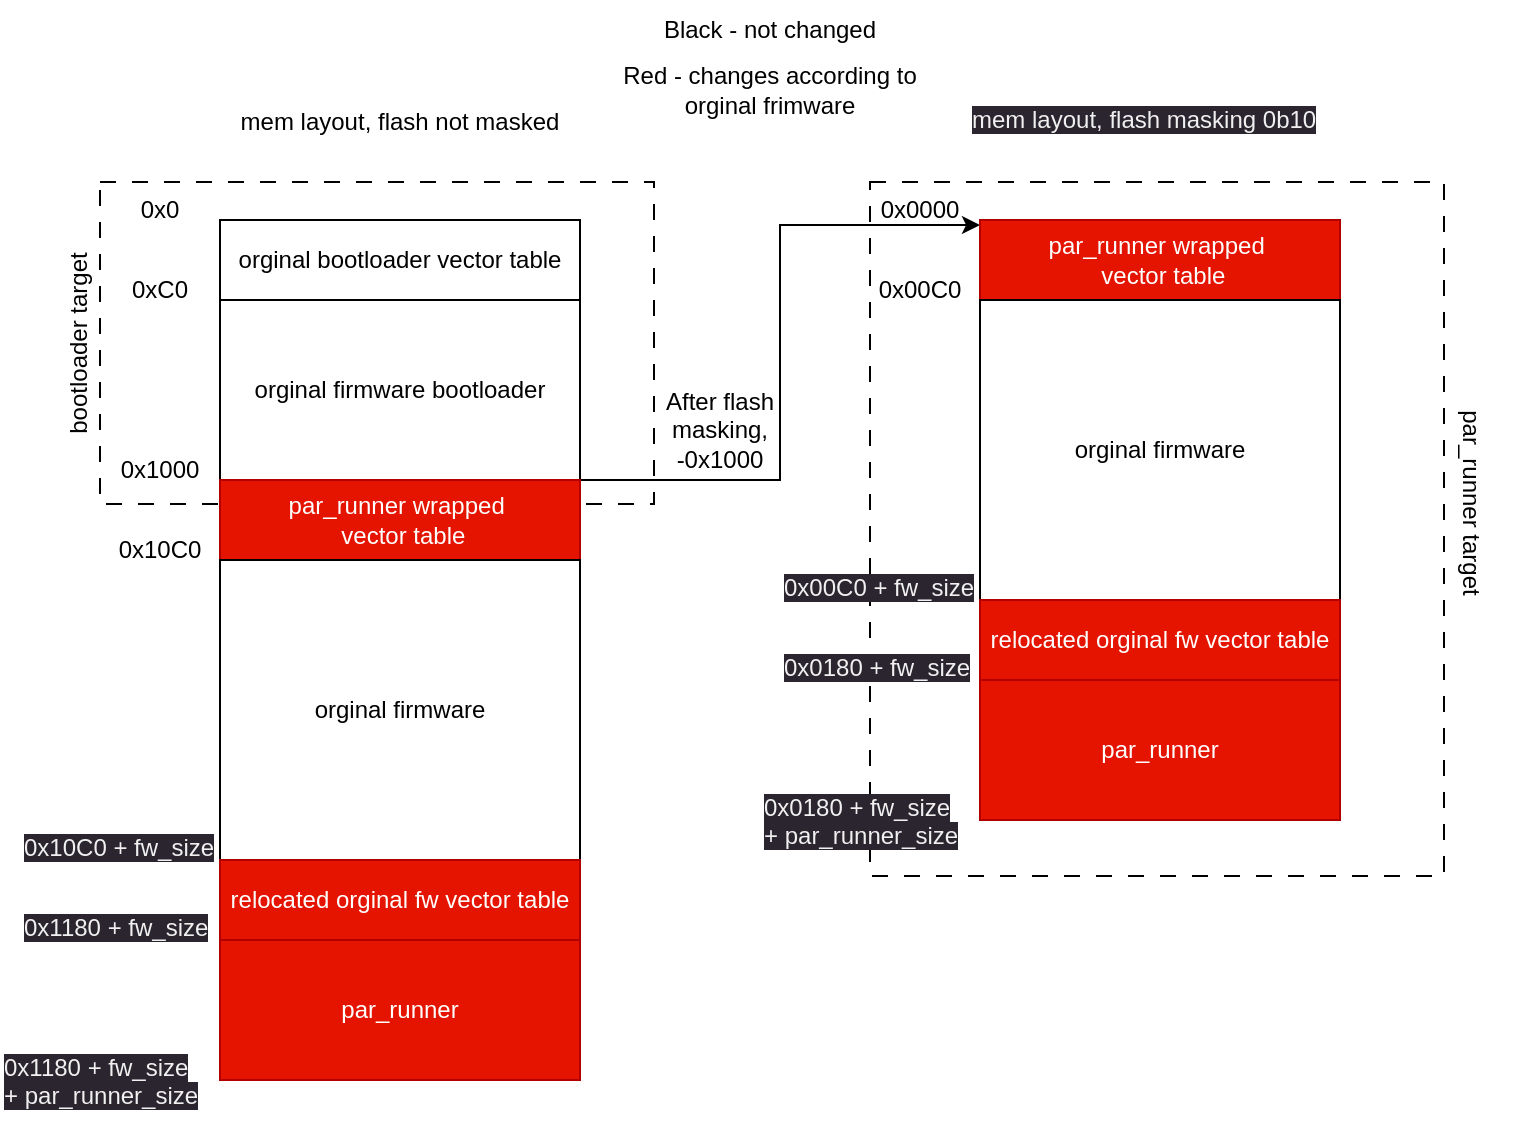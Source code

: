 <mxfile version="21.5.0" type="device">
  <diagram name="Strona-1" id="0Wn9WWDC3cd7H1ACNQZ9">
    <mxGraphModel dx="1050" dy="669" grid="0" gridSize="10" guides="1" tooltips="1" connect="1" arrows="1" fold="1" page="0" pageScale="1" pageWidth="827" pageHeight="1169" math="0" shadow="0">
      <root>
        <mxCell id="0" />
        <mxCell id="1" parent="0" />
        <mxCell id="4CSU_IshvS-7926dkWNg-34" value="" style="rounded=0;whiteSpace=wrap;html=1;dashed=1;dashPattern=8 8;" vertex="1" parent="1">
          <mxGeometry x="665" y="141" width="287" height="347" as="geometry" />
        </mxCell>
        <mxCell id="4CSU_IshvS-7926dkWNg-33" value="" style="rounded=0;whiteSpace=wrap;html=1;dashed=1;dashPattern=8 8;" vertex="1" parent="1">
          <mxGeometry x="280" y="141" width="277" height="161" as="geometry" />
        </mxCell>
        <mxCell id="4CSU_IshvS-7926dkWNg-1" value="orginal bootloader vector table" style="rounded=0;whiteSpace=wrap;html=1;" vertex="1" parent="1">
          <mxGeometry x="340" y="160" width="180" height="40" as="geometry" />
        </mxCell>
        <mxCell id="4CSU_IshvS-7926dkWNg-2" value="orginal firmware bootloader" style="rounded=0;whiteSpace=wrap;html=1;" vertex="1" parent="1">
          <mxGeometry x="340" y="200" width="180" height="90" as="geometry" />
        </mxCell>
        <mxCell id="4CSU_IshvS-7926dkWNg-29" style="edgeStyle=orthogonalEdgeStyle;rounded=0;orthogonalLoop=1;jettySize=auto;html=1;exitX=1;exitY=0;exitDx=0;exitDy=0;entryX=1;entryY=0.75;entryDx=0;entryDy=0;" edge="1" parent="1" source="4CSU_IshvS-7926dkWNg-3" target="4CSU_IshvS-7926dkWNg-24">
          <mxGeometry relative="1" as="geometry">
            <Array as="points">
              <mxPoint x="620" y="290" />
              <mxPoint x="620" y="163" />
            </Array>
          </mxGeometry>
        </mxCell>
        <mxCell id="4CSU_IshvS-7926dkWNg-3" value="&lt;font color=&quot;#ffffff&quot;&gt;par_runner wrapped&amp;nbsp;&lt;br&gt;&amp;nbsp;vector table&lt;/font&gt;" style="rounded=0;whiteSpace=wrap;html=1;fillColor=#e51400;fontColor=#ffffff;strokeColor=#B20000;" vertex="1" parent="1">
          <mxGeometry x="340" y="290" width="180" height="40" as="geometry" />
        </mxCell>
        <mxCell id="4CSU_IshvS-7926dkWNg-4" value="orginal firmware" style="rounded=0;whiteSpace=wrap;html=1;" vertex="1" parent="1">
          <mxGeometry x="340" y="330" width="180" height="150" as="geometry" />
        </mxCell>
        <mxCell id="4CSU_IshvS-7926dkWNg-5" value="relocated orginal fw vector table" style="rounded=0;whiteSpace=wrap;html=1;fillColor=#e51400;fontColor=#ffffff;strokeColor=#B20000;" vertex="1" parent="1">
          <mxGeometry x="340" y="480" width="180" height="40" as="geometry" />
        </mxCell>
        <mxCell id="4CSU_IshvS-7926dkWNg-7" value="par_runner" style="rounded=0;whiteSpace=wrap;html=1;fillColor=#e51400;fontColor=#ffffff;strokeColor=#B20000;" vertex="1" parent="1">
          <mxGeometry x="340" y="520" width="180" height="70" as="geometry" />
        </mxCell>
        <mxCell id="4CSU_IshvS-7926dkWNg-8" value="0x0" style="text;html=1;strokeColor=none;fillColor=none;align=center;verticalAlign=middle;whiteSpace=wrap;rounded=0;" vertex="1" parent="1">
          <mxGeometry x="280" y="140" width="60" height="30" as="geometry" />
        </mxCell>
        <mxCell id="4CSU_IshvS-7926dkWNg-9" value="0xC0" style="text;html=1;strokeColor=none;fillColor=none;align=center;verticalAlign=middle;whiteSpace=wrap;rounded=0;" vertex="1" parent="1">
          <mxGeometry x="280" y="180" width="60" height="30" as="geometry" />
        </mxCell>
        <mxCell id="4CSU_IshvS-7926dkWNg-10" value="0x1000" style="text;html=1;strokeColor=none;fillColor=none;align=center;verticalAlign=middle;whiteSpace=wrap;rounded=0;" vertex="1" parent="1">
          <mxGeometry x="280" y="270" width="60" height="30" as="geometry" />
        </mxCell>
        <mxCell id="4CSU_IshvS-7926dkWNg-11" value="0x10C0" style="text;html=1;strokeColor=none;fillColor=none;align=center;verticalAlign=middle;whiteSpace=wrap;rounded=0;" vertex="1" parent="1">
          <mxGeometry x="280" y="310" width="60" height="30" as="geometry" />
        </mxCell>
        <mxCell id="4CSU_IshvS-7926dkWNg-12" value="&lt;span style=&quot;color: rgb(240, 240, 240); font-family: Helvetica; font-size: 12px; font-style: normal; font-variant-ligatures: normal; font-variant-caps: normal; font-weight: 400; letter-spacing: normal; orphans: 2; text-align: center; text-indent: 0px; text-transform: none; widows: 2; word-spacing: 0px; -webkit-text-stroke-width: 0px; background-color: rgb(42, 37, 47); text-decoration-thickness: initial; text-decoration-style: initial; text-decoration-color: initial; float: none; display: inline !important;&quot;&gt;0x10C0 + fw_size&lt;/span&gt;" style="text;whiteSpace=wrap;html=1;" vertex="1" parent="1">
          <mxGeometry x="240" y="460" width="100" height="40" as="geometry" />
        </mxCell>
        <mxCell id="4CSU_IshvS-7926dkWNg-13" value="&lt;span style=&quot;color: rgb(240, 240, 240); font-family: Helvetica; font-size: 12px; font-style: normal; font-variant-ligatures: normal; font-variant-caps: normal; font-weight: 400; letter-spacing: normal; orphans: 2; text-align: center; text-indent: 0px; text-transform: none; widows: 2; word-spacing: 0px; -webkit-text-stroke-width: 0px; background-color: rgb(42, 37, 47); text-decoration-thickness: initial; text-decoration-style: initial; text-decoration-color: initial; float: none; display: inline !important;&quot;&gt;0x1180 + fw_size&lt;/span&gt;" style="text;whiteSpace=wrap;html=1;" vertex="1" parent="1">
          <mxGeometry x="240" y="500" width="100" height="30" as="geometry" />
        </mxCell>
        <mxCell id="4CSU_IshvS-7926dkWNg-16" value="&lt;span style=&quot;color: rgb(240, 240, 240); font-family: Helvetica; font-size: 12px; font-style: normal; font-variant-ligatures: normal; font-variant-caps: normal; font-weight: 400; letter-spacing: normal; orphans: 2; text-align: center; text-indent: 0px; text-transform: none; widows: 2; word-spacing: 0px; -webkit-text-stroke-width: 0px; background-color: rgb(42, 37, 47); text-decoration-thickness: initial; text-decoration-style: initial; text-decoration-color: initial; float: none; display: inline !important;&quot;&gt;0x1180 + fw_size + par_runner_size&lt;/span&gt;" style="text;whiteSpace=wrap;html=1;" vertex="1" parent="1">
          <mxGeometry x="230" y="570" width="100" height="40" as="geometry" />
        </mxCell>
        <mxCell id="4CSU_IshvS-7926dkWNg-17" value="Black - not changed" style="text;html=1;strokeColor=none;fillColor=none;align=center;verticalAlign=middle;whiteSpace=wrap;rounded=0;" vertex="1" parent="1">
          <mxGeometry x="540" y="50" width="150" height="30" as="geometry" />
        </mxCell>
        <mxCell id="4CSU_IshvS-7926dkWNg-19" value="Red - changes according to orginal frimware" style="text;html=1;strokeColor=none;fillColor=none;align=center;verticalAlign=middle;whiteSpace=wrap;rounded=0;" vertex="1" parent="1">
          <mxGeometry x="540" y="80" width="150" height="30" as="geometry" />
        </mxCell>
        <mxCell id="4CSU_IshvS-7926dkWNg-20" value="&lt;font color=&quot;#ffffff&quot;&gt;par_runner wrapped&amp;nbsp;&lt;br&gt;&amp;nbsp;vector table&lt;/font&gt;" style="rounded=0;whiteSpace=wrap;html=1;fillColor=#e51400;fontColor=#ffffff;strokeColor=#B20000;" vertex="1" parent="1">
          <mxGeometry x="720" y="160" width="180" height="40" as="geometry" />
        </mxCell>
        <mxCell id="4CSU_IshvS-7926dkWNg-21" value="orginal firmware" style="rounded=0;whiteSpace=wrap;html=1;" vertex="1" parent="1">
          <mxGeometry x="720" y="200" width="180" height="150" as="geometry" />
        </mxCell>
        <mxCell id="4CSU_IshvS-7926dkWNg-22" value="relocated orginal fw vector table" style="rounded=0;whiteSpace=wrap;html=1;fillColor=#e51400;fontColor=#ffffff;strokeColor=#B20000;" vertex="1" parent="1">
          <mxGeometry x="720" y="350" width="180" height="40" as="geometry" />
        </mxCell>
        <mxCell id="4CSU_IshvS-7926dkWNg-23" value="par_runner" style="rounded=0;whiteSpace=wrap;html=1;fillColor=#e51400;fontColor=#ffffff;strokeColor=#B20000;" vertex="1" parent="1">
          <mxGeometry x="720" y="390" width="180" height="70" as="geometry" />
        </mxCell>
        <mxCell id="4CSU_IshvS-7926dkWNg-24" value="0x0000" style="text;html=1;strokeColor=none;fillColor=none;align=center;verticalAlign=middle;whiteSpace=wrap;rounded=0;" vertex="1" parent="1">
          <mxGeometry x="660" y="140" width="60" height="30" as="geometry" />
        </mxCell>
        <mxCell id="4CSU_IshvS-7926dkWNg-25" value="0x00C0" style="text;html=1;strokeColor=none;fillColor=none;align=center;verticalAlign=middle;whiteSpace=wrap;rounded=0;" vertex="1" parent="1">
          <mxGeometry x="660" y="180" width="60" height="30" as="geometry" />
        </mxCell>
        <mxCell id="4CSU_IshvS-7926dkWNg-26" value="&lt;span style=&quot;color: rgb(240, 240, 240); font-family: Helvetica; font-size: 12px; font-style: normal; font-variant-ligatures: normal; font-variant-caps: normal; font-weight: 400; letter-spacing: normal; orphans: 2; text-align: center; text-indent: 0px; text-transform: none; widows: 2; word-spacing: 0px; -webkit-text-stroke-width: 0px; background-color: rgb(42, 37, 47); text-decoration-thickness: initial; text-decoration-style: initial; text-decoration-color: initial; float: none; display: inline !important;&quot;&gt;0x00C0 + fw_size&lt;/span&gt;" style="text;whiteSpace=wrap;html=1;" vertex="1" parent="1">
          <mxGeometry x="620" y="330" width="100" height="40" as="geometry" />
        </mxCell>
        <mxCell id="4CSU_IshvS-7926dkWNg-27" value="&lt;span style=&quot;color: rgb(240, 240, 240); font-family: Helvetica; font-size: 12px; font-style: normal; font-variant-ligatures: normal; font-variant-caps: normal; font-weight: 400; letter-spacing: normal; orphans: 2; text-align: center; text-indent: 0px; text-transform: none; widows: 2; word-spacing: 0px; -webkit-text-stroke-width: 0px; background-color: rgb(42, 37, 47); text-decoration-thickness: initial; text-decoration-style: initial; text-decoration-color: initial; float: none; display: inline !important;&quot;&gt;0x0180 + fw_size&lt;/span&gt;" style="text;whiteSpace=wrap;html=1;" vertex="1" parent="1">
          <mxGeometry x="620" y="370" width="100" height="30" as="geometry" />
        </mxCell>
        <mxCell id="4CSU_IshvS-7926dkWNg-28" value="&lt;span style=&quot;color: rgb(240, 240, 240); font-family: Helvetica; font-size: 12px; font-style: normal; font-variant-ligatures: normal; font-variant-caps: normal; font-weight: 400; letter-spacing: normal; orphans: 2; text-align: center; text-indent: 0px; text-transform: none; widows: 2; word-spacing: 0px; -webkit-text-stroke-width: 0px; background-color: rgb(42, 37, 47); text-decoration-thickness: initial; text-decoration-style: initial; text-decoration-color: initial; float: none; display: inline !important;&quot;&gt;0x0180 + fw_size + par_runner_size&lt;/span&gt;" style="text;whiteSpace=wrap;html=1;" vertex="1" parent="1">
          <mxGeometry x="610" y="440" width="100" height="40" as="geometry" />
        </mxCell>
        <mxCell id="4CSU_IshvS-7926dkWNg-30" value="After flash masking, -0x1000" style="text;html=1;strokeColor=none;fillColor=none;align=center;verticalAlign=middle;whiteSpace=wrap;rounded=0;" vertex="1" parent="1">
          <mxGeometry x="560" y="250" width="60" height="30" as="geometry" />
        </mxCell>
        <mxCell id="4CSU_IshvS-7926dkWNg-31" value="mem layout, flash not masked" style="text;html=1;strokeColor=none;fillColor=none;align=center;verticalAlign=middle;whiteSpace=wrap;rounded=0;" vertex="1" parent="1">
          <mxGeometry x="330" y="96" width="200" height="30" as="geometry" />
        </mxCell>
        <mxCell id="4CSU_IshvS-7926dkWNg-32" value="&lt;span style=&quot;color: rgb(240, 240, 240); font-family: Helvetica; font-size: 12px; font-style: normal; font-variant-ligatures: normal; font-variant-caps: normal; font-weight: 400; letter-spacing: normal; orphans: 2; text-align: center; text-indent: 0px; text-transform: none; widows: 2; word-spacing: 0px; -webkit-text-stroke-width: 0px; background-color: rgb(42, 37, 47); text-decoration-thickness: initial; text-decoration-style: initial; text-decoration-color: initial; float: none; display: inline !important;&quot;&gt;mem layout, flash masking 0b10&lt;/span&gt;" style="text;whiteSpace=wrap;html=1;" vertex="1" parent="1">
          <mxGeometry x="714" y="96" width="220" height="40" as="geometry" />
        </mxCell>
        <mxCell id="4CSU_IshvS-7926dkWNg-35" value="bootloader target" style="text;html=1;strokeColor=none;fillColor=none;align=center;verticalAlign=middle;whiteSpace=wrap;rounded=0;rotation=-90;" vertex="1" parent="1">
          <mxGeometry x="166" y="200" width="206" height="43" as="geometry" />
        </mxCell>
        <mxCell id="4CSU_IshvS-7926dkWNg-36" value="par_runner target" style="text;html=1;strokeColor=none;fillColor=none;align=center;verticalAlign=middle;whiteSpace=wrap;rounded=0;rotation=90;" vertex="1" parent="1">
          <mxGeometry x="863" y="280" width="206" height="43" as="geometry" />
        </mxCell>
      </root>
    </mxGraphModel>
  </diagram>
</mxfile>
